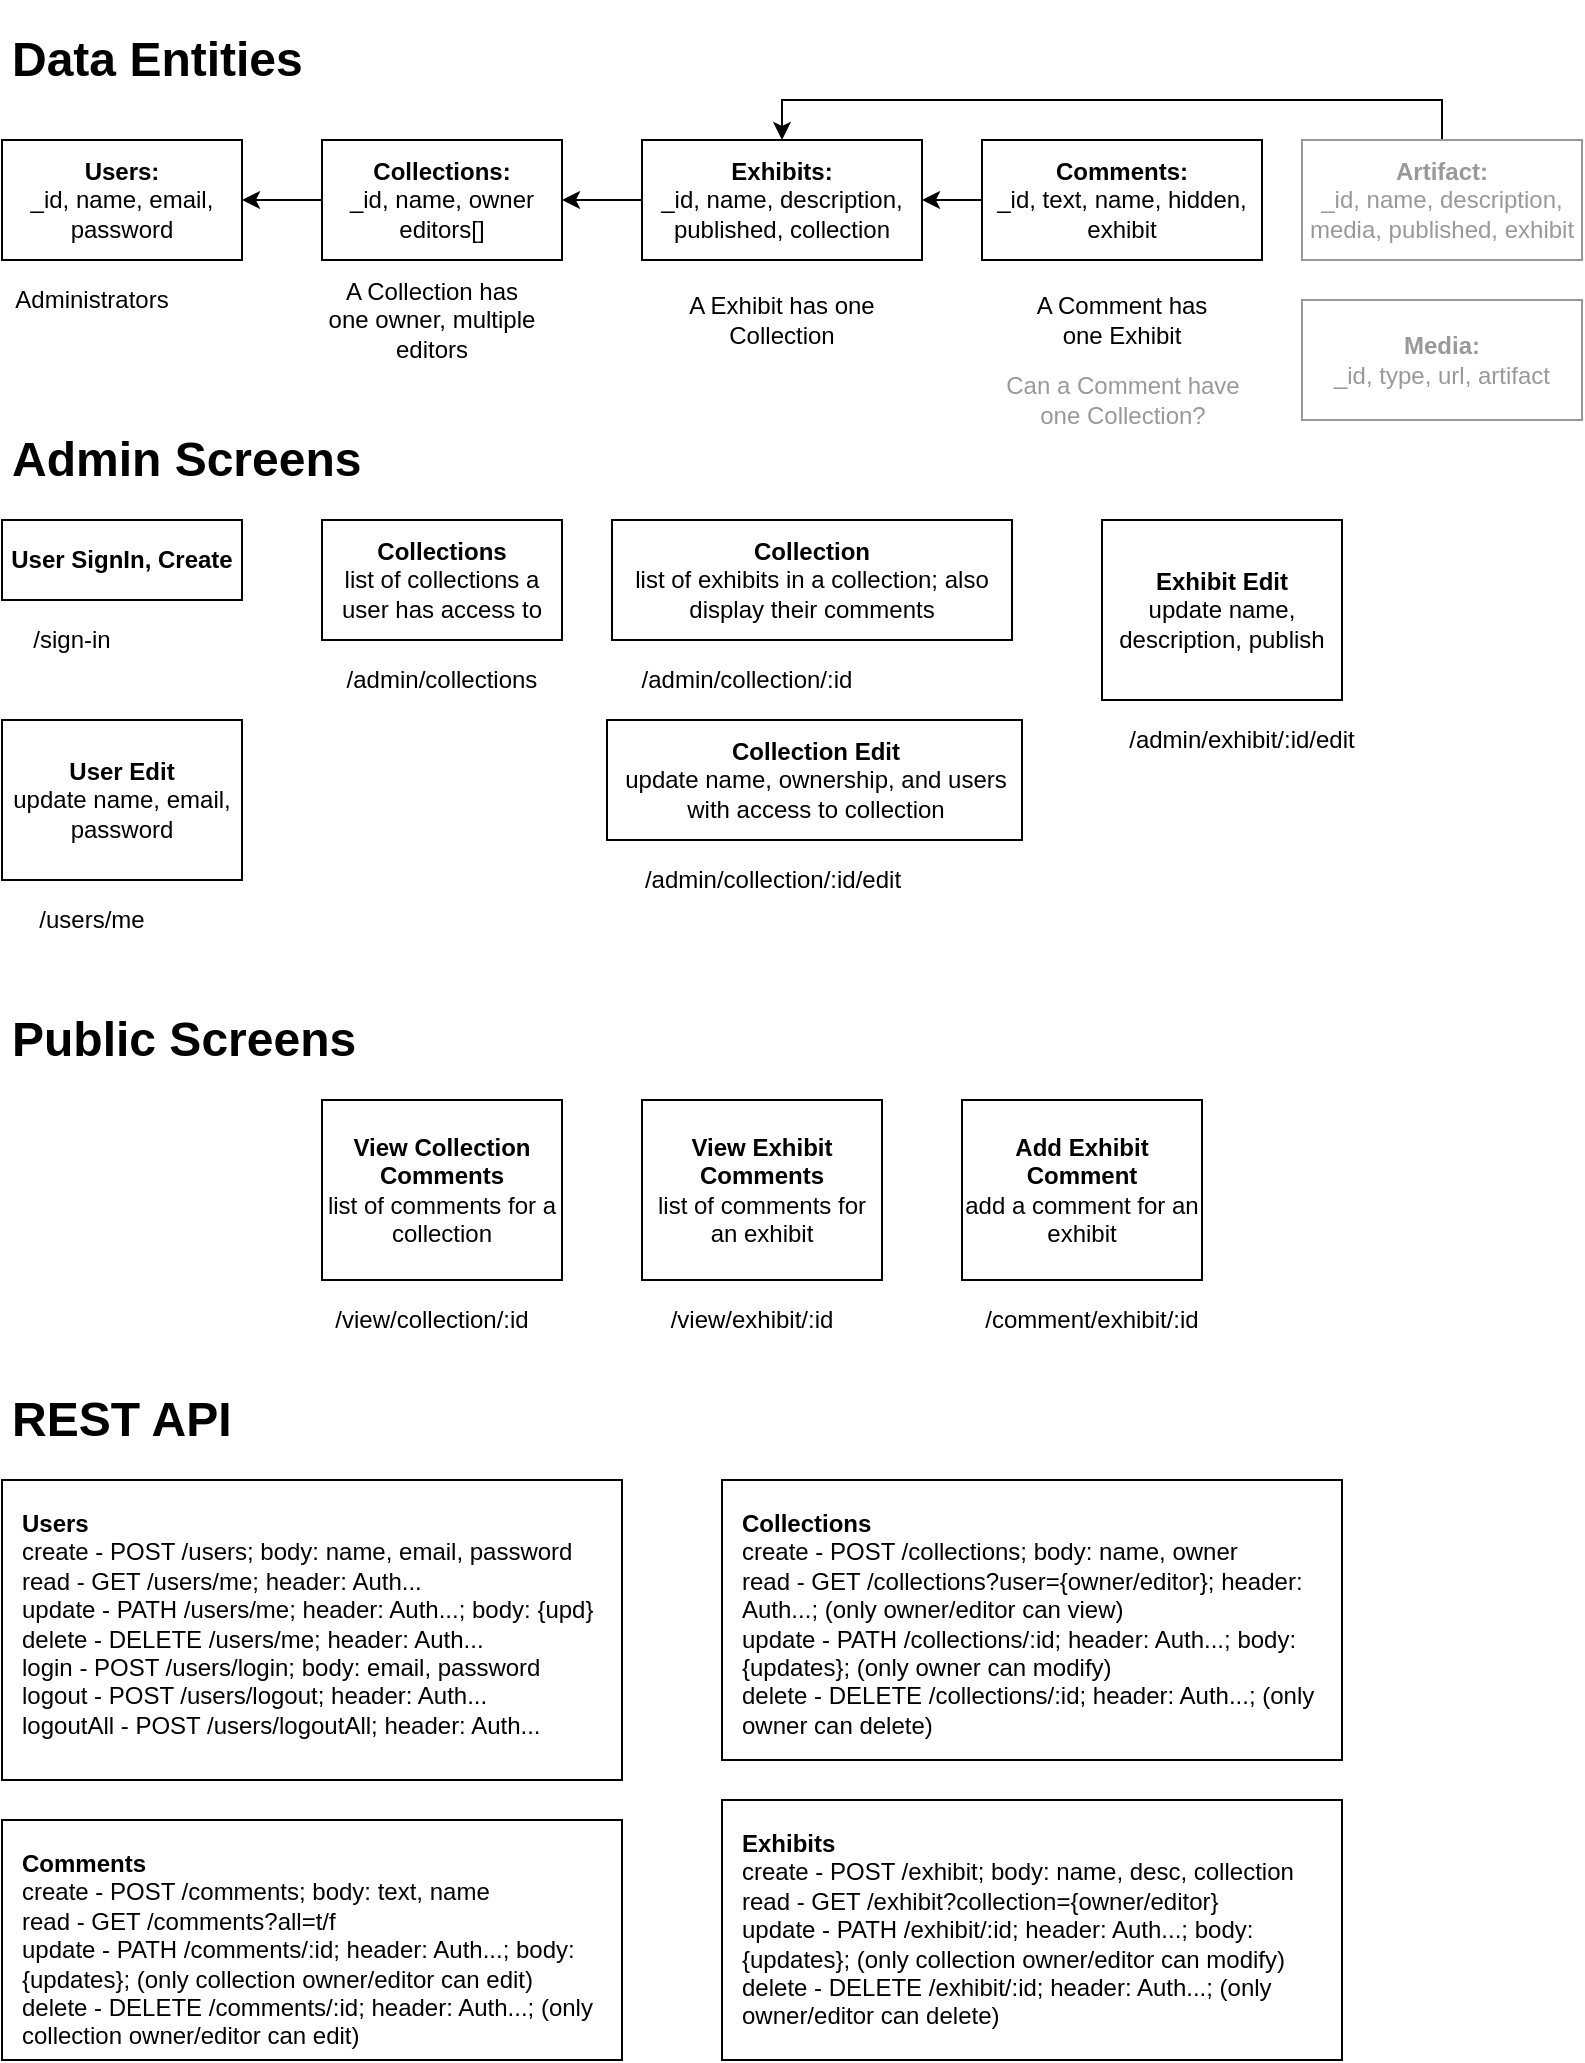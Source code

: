 <mxfile version="14.4.3" type="github">
  <diagram id="wturOI84oNlGSttYjVYe" name="Page-1">
    <mxGraphModel dx="1124" dy="635" grid="1" gridSize="10" guides="1" tooltips="1" connect="1" arrows="1" fold="1" page="1" pageScale="1" pageWidth="850" pageHeight="1100" math="0" shadow="0">
      <root>
        <mxCell id="0" />
        <mxCell id="1" parent="0" />
        <mxCell id="KkjCR7LYdQqrNpHg-T1N-2" value="&lt;b&gt;Users:&lt;/b&gt;&lt;br&gt;_id, name, email, password" style="rounded=0;whiteSpace=wrap;html=1;" parent="1" vertex="1">
          <mxGeometry x="40" y="80" width="120" height="60" as="geometry" />
        </mxCell>
        <mxCell id="KkjCR7LYdQqrNpHg-T1N-30" style="edgeStyle=orthogonalEdgeStyle;rounded=0;orthogonalLoop=1;jettySize=auto;html=1;exitX=0;exitY=0.5;exitDx=0;exitDy=0;entryX=1;entryY=0.5;entryDx=0;entryDy=0;fontColor=#999999;" parent="1" source="KkjCR7LYdQqrNpHg-T1N-3" target="KkjCR7LYdQqrNpHg-T1N-2" edge="1">
          <mxGeometry relative="1" as="geometry" />
        </mxCell>
        <mxCell id="KkjCR7LYdQqrNpHg-T1N-3" value="&lt;b&gt;Collections:&lt;/b&gt;&lt;br&gt;_id, name, owner editors[]" style="rounded=0;whiteSpace=wrap;html=1;" parent="1" vertex="1">
          <mxGeometry x="200" y="80" width="120" height="60" as="geometry" />
        </mxCell>
        <mxCell id="KkjCR7LYdQqrNpHg-T1N-31" style="edgeStyle=orthogonalEdgeStyle;rounded=0;orthogonalLoop=1;jettySize=auto;html=1;exitX=0;exitY=0.5;exitDx=0;exitDy=0;entryX=1;entryY=0.5;entryDx=0;entryDy=0;fontColor=#999999;" parent="1" source="KkjCR7LYdQqrNpHg-T1N-4" target="KkjCR7LYdQqrNpHg-T1N-3" edge="1">
          <mxGeometry relative="1" as="geometry" />
        </mxCell>
        <mxCell id="KkjCR7LYdQqrNpHg-T1N-4" value="&lt;b&gt;Exhibits:&lt;/b&gt;&lt;br&gt;_id, name, description, published, collection" style="rounded=0;whiteSpace=wrap;html=1;" parent="1" vertex="1">
          <mxGeometry x="360" y="80" width="140" height="60" as="geometry" />
        </mxCell>
        <mxCell id="KkjCR7LYdQqrNpHg-T1N-32" style="edgeStyle=orthogonalEdgeStyle;rounded=0;orthogonalLoop=1;jettySize=auto;html=1;exitX=0;exitY=0.5;exitDx=0;exitDy=0;entryX=1;entryY=0.5;entryDx=0;entryDy=0;fontColor=#999999;" parent="1" source="KkjCR7LYdQqrNpHg-T1N-5" target="KkjCR7LYdQqrNpHg-T1N-4" edge="1">
          <mxGeometry relative="1" as="geometry" />
        </mxCell>
        <mxCell id="KkjCR7LYdQqrNpHg-T1N-5" value="&lt;b&gt;Comments:&lt;/b&gt;&lt;br&gt;_id, text, name, hidden, exhibit" style="rounded=0;whiteSpace=wrap;html=1;" parent="1" vertex="1">
          <mxGeometry x="530" y="80" width="140" height="60" as="geometry" />
        </mxCell>
        <mxCell id="KkjCR7LYdQqrNpHg-T1N-7" value="Administrators" style="text;html=1;strokeColor=none;fillColor=none;align=center;verticalAlign=middle;whiteSpace=wrap;rounded=0;" parent="1" vertex="1">
          <mxGeometry x="40" y="150" width="90" height="20" as="geometry" />
        </mxCell>
        <mxCell id="KkjCR7LYdQqrNpHg-T1N-8" value="A Collection has one owner, multiple editors" style="text;html=1;strokeColor=none;fillColor=none;align=center;verticalAlign=middle;whiteSpace=wrap;rounded=0;" parent="1" vertex="1">
          <mxGeometry x="200" y="160" width="110" height="20" as="geometry" />
        </mxCell>
        <mxCell id="KkjCR7LYdQqrNpHg-T1N-9" value="A Exhibit has one Collection" style="text;html=1;strokeColor=none;fillColor=none;align=center;verticalAlign=middle;whiteSpace=wrap;rounded=0;" parent="1" vertex="1">
          <mxGeometry x="375" y="160" width="110" height="20" as="geometry" />
        </mxCell>
        <mxCell id="KkjCR7LYdQqrNpHg-T1N-10" value="A Comment has one Exhibit" style="text;html=1;strokeColor=none;fillColor=none;align=center;verticalAlign=middle;whiteSpace=wrap;rounded=0;" parent="1" vertex="1">
          <mxGeometry x="545" y="160" width="110" height="20" as="geometry" />
        </mxCell>
        <mxCell id="KkjCR7LYdQqrNpHg-T1N-12" value="&lt;h1&gt;Data Entities&lt;/h1&gt;" style="text;html=1;strokeColor=none;fillColor=none;spacing=5;spacingTop=-20;whiteSpace=wrap;overflow=hidden;rounded=0;" parent="1" vertex="1">
          <mxGeometry x="40" y="20" width="190" height="40" as="geometry" />
        </mxCell>
        <mxCell id="KkjCR7LYdQqrNpHg-T1N-13" value="&lt;h1&gt;Admin Screens&lt;/h1&gt;&lt;div&gt;&lt;br&gt;&lt;/div&gt;" style="text;html=1;strokeColor=none;fillColor=none;spacing=5;spacingTop=-20;whiteSpace=wrap;overflow=hidden;rounded=0;" parent="1" vertex="1">
          <mxGeometry x="40" y="220" width="190" height="40" as="geometry" />
        </mxCell>
        <mxCell id="KkjCR7LYdQqrNpHg-T1N-14" value="&lt;b&gt;User SignIn, Create&lt;/b&gt;" style="rounded=0;whiteSpace=wrap;html=1;" parent="1" vertex="1">
          <mxGeometry x="40" y="270" width="120" height="40" as="geometry" />
        </mxCell>
        <mxCell id="KkjCR7LYdQqrNpHg-T1N-15" value="&lt;b&gt;Collections&lt;/b&gt;&lt;br&gt;list of collections a user has access to" style="rounded=0;whiteSpace=wrap;html=1;" parent="1" vertex="1">
          <mxGeometry x="200" y="270" width="120" height="60" as="geometry" />
        </mxCell>
        <mxCell id="KkjCR7LYdQqrNpHg-T1N-17" value="&lt;b&gt;Collection Edit&lt;/b&gt;&lt;br&gt;update name, ownership, and users with access to collection" style="rounded=0;whiteSpace=wrap;html=1;" parent="1" vertex="1">
          <mxGeometry x="342.5" y="370" width="207.5" height="60" as="geometry" />
        </mxCell>
        <mxCell id="KkjCR7LYdQqrNpHg-T1N-18" value="&lt;b&gt;User Edit&lt;/b&gt;&lt;br&gt;update name, email, password" style="rounded=0;whiteSpace=wrap;html=1;" parent="1" vertex="1">
          <mxGeometry x="40" y="370" width="120" height="80" as="geometry" />
        </mxCell>
        <mxCell id="KkjCR7LYdQqrNpHg-T1N-19" value="&lt;b&gt;Collection&lt;/b&gt;&lt;br&gt;list of exhibits in a collection; also display their comments" style="rounded=0;whiteSpace=wrap;html=1;" parent="1" vertex="1">
          <mxGeometry x="345" y="270" width="200" height="60" as="geometry" />
        </mxCell>
        <mxCell id="KkjCR7LYdQqrNpHg-T1N-20" value="&lt;b&gt;Exhibit Edit&lt;/b&gt;&lt;br&gt;update name, description, publish" style="rounded=0;whiteSpace=wrap;html=1;" parent="1" vertex="1">
          <mxGeometry x="590" y="270" width="120" height="90" as="geometry" />
        </mxCell>
        <mxCell id="KkjCR7LYdQqrNpHg-T1N-21" value="&lt;h1&gt;Public Screens&lt;/h1&gt;&lt;div&gt;&lt;br&gt;&lt;/div&gt;" style="text;html=1;strokeColor=none;fillColor=none;spacing=5;spacingTop=-20;whiteSpace=wrap;overflow=hidden;rounded=0;" parent="1" vertex="1">
          <mxGeometry x="40" y="510" width="190" height="40" as="geometry" />
        </mxCell>
        <mxCell id="KkjCR7LYdQqrNpHg-T1N-22" value="&lt;b&gt;View Collection Comments&lt;/b&gt;&lt;br&gt;list of comments for a collection" style="rounded=0;whiteSpace=wrap;html=1;" parent="1" vertex="1">
          <mxGeometry x="200" y="560" width="120" height="90" as="geometry" />
        </mxCell>
        <mxCell id="KkjCR7LYdQqrNpHg-T1N-23" value="&lt;b&gt;View Exhibit Comments&lt;/b&gt;&lt;br&gt;list of comments for an exhibit" style="rounded=0;whiteSpace=wrap;html=1;" parent="1" vertex="1">
          <mxGeometry x="360" y="560" width="120" height="90" as="geometry" />
        </mxCell>
        <mxCell id="KkjCR7LYdQqrNpHg-T1N-24" value="&lt;b&gt;Add Exhibit Comment&lt;/b&gt;&lt;br&gt;add a comment for an exhibit" style="rounded=0;whiteSpace=wrap;html=1;" parent="1" vertex="1">
          <mxGeometry x="520" y="560" width="120" height="90" as="geometry" />
        </mxCell>
        <mxCell id="KkjCR7LYdQqrNpHg-T1N-25" value="Can a Comment have one Collection?" style="text;html=1;strokeColor=none;fillColor=none;align=center;verticalAlign=middle;whiteSpace=wrap;rounded=0;fontColor=#999999;" parent="1" vertex="1">
          <mxGeometry x="537.5" y="200" width="125" height="20" as="geometry" />
        </mxCell>
        <mxCell id="KkjCR7LYdQqrNpHg-T1N-26" style="edgeStyle=orthogonalEdgeStyle;rounded=0;orthogonalLoop=1;jettySize=auto;html=1;exitX=0.5;exitY=1;exitDx=0;exitDy=0;" parent="1" source="KkjCR7LYdQqrNpHg-T1N-25" target="KkjCR7LYdQqrNpHg-T1N-25" edge="1">
          <mxGeometry relative="1" as="geometry" />
        </mxCell>
        <mxCell id="KkjCR7LYdQqrNpHg-T1N-33" style="edgeStyle=orthogonalEdgeStyle;rounded=0;orthogonalLoop=1;jettySize=auto;html=1;exitX=0.5;exitY=0;exitDx=0;exitDy=0;entryX=0.5;entryY=0;entryDx=0;entryDy=0;fontColor=#999999;" parent="1" source="KkjCR7LYdQqrNpHg-T1N-28" target="KkjCR7LYdQqrNpHg-T1N-4" edge="1">
          <mxGeometry relative="1" as="geometry" />
        </mxCell>
        <mxCell id="KkjCR7LYdQqrNpHg-T1N-28" value="&lt;b&gt;Artifact:&lt;/b&gt;&lt;br&gt;_id, name, description, media, published, exhibit" style="rounded=0;whiteSpace=wrap;html=1;strokeColor=#999999;fontColor=#999999;" parent="1" vertex="1">
          <mxGeometry x="690" y="80" width="140" height="60" as="geometry" />
        </mxCell>
        <mxCell id="I3DQpPSk2LKlxuotOLOo-1" value="&lt;font color=&quot;#000000&quot;&gt;/sign-in&lt;/font&gt;" style="text;html=1;strokeColor=none;fillColor=none;align=center;verticalAlign=middle;whiteSpace=wrap;rounded=0;fontColor=#999999;" vertex="1" parent="1">
          <mxGeometry x="40" y="320" width="70" height="20" as="geometry" />
        </mxCell>
        <mxCell id="I3DQpPSk2LKlxuotOLOo-2" value="&lt;font color=&quot;#000000&quot;&gt;/admin/collections&lt;/font&gt;" style="text;html=1;strokeColor=none;fillColor=none;align=center;verticalAlign=middle;whiteSpace=wrap;rounded=0;fontColor=#999999;" vertex="1" parent="1">
          <mxGeometry x="200" y="340" width="120" height="20" as="geometry" />
        </mxCell>
        <mxCell id="I3DQpPSk2LKlxuotOLOo-3" value="&lt;font color=&quot;#000000&quot;&gt;/admin/collection/:id&lt;/font&gt;" style="text;html=1;strokeColor=none;fillColor=none;align=center;verticalAlign=middle;whiteSpace=wrap;rounded=0;fontColor=#999999;" vertex="1" parent="1">
          <mxGeometry x="345" y="340" width="135" height="20" as="geometry" />
        </mxCell>
        <mxCell id="I3DQpPSk2LKlxuotOLOo-4" value="&lt;font color=&quot;#000000&quot;&gt;/users/me&lt;/font&gt;" style="text;html=1;strokeColor=none;fillColor=none;align=center;verticalAlign=middle;whiteSpace=wrap;rounded=0;fontColor=#999999;" vertex="1" parent="1">
          <mxGeometry x="50" y="460" width="70" height="20" as="geometry" />
        </mxCell>
        <mxCell id="I3DQpPSk2LKlxuotOLOo-5" value="&lt;font color=&quot;#000000&quot;&gt;/admin/collection/:id/edit&lt;/font&gt;" style="text;html=1;strokeColor=none;fillColor=none;align=center;verticalAlign=middle;whiteSpace=wrap;rounded=0;fontColor=#999999;" vertex="1" parent="1">
          <mxGeometry x="343" y="440" width="165" height="20" as="geometry" />
        </mxCell>
        <mxCell id="I3DQpPSk2LKlxuotOLOo-6" value="&lt;font color=&quot;#000000&quot;&gt;/admin/exhibit/:id/edit&lt;/font&gt;" style="text;html=1;strokeColor=none;fillColor=none;align=center;verticalAlign=middle;whiteSpace=wrap;rounded=0;fontColor=#999999;" vertex="1" parent="1">
          <mxGeometry x="590" y="370" width="140" height="20" as="geometry" />
        </mxCell>
        <mxCell id="I3DQpPSk2LKlxuotOLOo-8" value="&lt;font color=&quot;#000000&quot;&gt;/view/collection/:id&lt;/font&gt;" style="text;html=1;strokeColor=none;fillColor=none;align=center;verticalAlign=middle;whiteSpace=wrap;rounded=0;fontColor=#999999;" vertex="1" parent="1">
          <mxGeometry x="200" y="660" width="110" height="20" as="geometry" />
        </mxCell>
        <mxCell id="I3DQpPSk2LKlxuotOLOo-9" value="&lt;font color=&quot;#000000&quot;&gt;/view/exhibit/:id&lt;/font&gt;" style="text;html=1;strokeColor=none;fillColor=none;align=center;verticalAlign=middle;whiteSpace=wrap;rounded=0;fontColor=#999999;" vertex="1" parent="1">
          <mxGeometry x="360" y="660" width="110" height="20" as="geometry" />
        </mxCell>
        <mxCell id="I3DQpPSk2LKlxuotOLOo-10" value="&lt;font color=&quot;#000000&quot;&gt;/comment/exhibit/:id&lt;/font&gt;" style="text;html=1;strokeColor=none;fillColor=none;align=center;verticalAlign=middle;whiteSpace=wrap;rounded=0;fontColor=#999999;" vertex="1" parent="1">
          <mxGeometry x="520" y="660" width="130" height="20" as="geometry" />
        </mxCell>
        <mxCell id="I3DQpPSk2LKlxuotOLOo-12" value="&lt;b&gt;Media:&lt;/b&gt;&lt;br&gt;_id, type, url, artifact" style="rounded=0;whiteSpace=wrap;html=1;strokeColor=#999999;fontColor=#999999;" vertex="1" parent="1">
          <mxGeometry x="690" y="160" width="140" height="60" as="geometry" />
        </mxCell>
        <mxCell id="I3DQpPSk2LKlxuotOLOo-13" value="&lt;b&gt;Users&lt;/b&gt;&lt;br&gt;create - POST /users; body: name, email, password&lt;br&gt;read - GET /users/me; header: Auth...&lt;br&gt;update - PATH /users/me; header: Auth...; body: {upd}&lt;br&gt;delete - DELETE /users/me; header: Auth...&lt;br&gt;login - POST /users/login; body: email, password&amp;nbsp;&lt;br&gt;logout - POST /users/logout;&amp;nbsp;header: Auth...&lt;br&gt;logoutAll - POST /users/logoutAll;&amp;nbsp;header: Auth..." style="rounded=0;whiteSpace=wrap;html=1;align=left;spacing=10;verticalAlign=top;" vertex="1" parent="1">
          <mxGeometry x="40" y="750" width="310" height="150" as="geometry" />
        </mxCell>
        <mxCell id="I3DQpPSk2LKlxuotOLOo-17" value="&lt;h1&gt;REST API&lt;/h1&gt;" style="text;html=1;strokeColor=none;fillColor=none;spacing=5;spacingTop=-20;whiteSpace=wrap;overflow=hidden;rounded=0;" vertex="1" parent="1">
          <mxGeometry x="40" y="700" width="190" height="40" as="geometry" />
        </mxCell>
        <mxCell id="I3DQpPSk2LKlxuotOLOo-18" value="&lt;b&gt;Comments&lt;/b&gt;&lt;br&gt;create - POST /comments; body: text, name&lt;br&gt;read - GET /comments?all=t/f&lt;br&gt;update - PATH /comments/:id; header: Auth...; body: {updates}; (only collection owner/editor can edit)&lt;br&gt;delete - DELETE /comments/:id; header: Auth...; (only collection owner/editor can edit)" style="rounded=0;whiteSpace=wrap;html=1;align=left;spacing=10;verticalAlign=top;" vertex="1" parent="1">
          <mxGeometry x="40" y="920" width="310" height="120" as="geometry" />
        </mxCell>
        <mxCell id="I3DQpPSk2LKlxuotOLOo-19" value="&lt;b&gt;Collections&lt;/b&gt;&lt;br&gt;create - POST /collections; body: name, owner&lt;br&gt;read - GET /collections?user={owner/editor}; header: Auth...; (only owner/editor can view)&lt;br&gt;update - PATH /collections/:id; header: Auth...; body: {updates}; (only owner can modify)&lt;br&gt;delete - DELETE /collections/:id; header: Auth...; (only owner can delete)" style="rounded=0;whiteSpace=wrap;html=1;align=left;spacing=10;verticalAlign=top;" vertex="1" parent="1">
          <mxGeometry x="400" y="750" width="310" height="140" as="geometry" />
        </mxCell>
        <mxCell id="I3DQpPSk2LKlxuotOLOo-20" value="&lt;b&gt;Exhibits&lt;/b&gt;&lt;br&gt;create - POST /exhibit; body: name, desc, collection&lt;br&gt;read - GET /exhibit?collection={owner/editor}&lt;br&gt;update - PATH /exhibit/:id; header: Auth...; body: {updates}; (only collection owner/editor can modify)&lt;br&gt;delete - DELETE /exhibit/:id; header: Auth...; (only owner/editor&amp;nbsp;can delete)" style="rounded=0;whiteSpace=wrap;html=1;align=left;spacing=10;verticalAlign=top;" vertex="1" parent="1">
          <mxGeometry x="400" y="910" width="310" height="130" as="geometry" />
        </mxCell>
      </root>
    </mxGraphModel>
  </diagram>
</mxfile>
